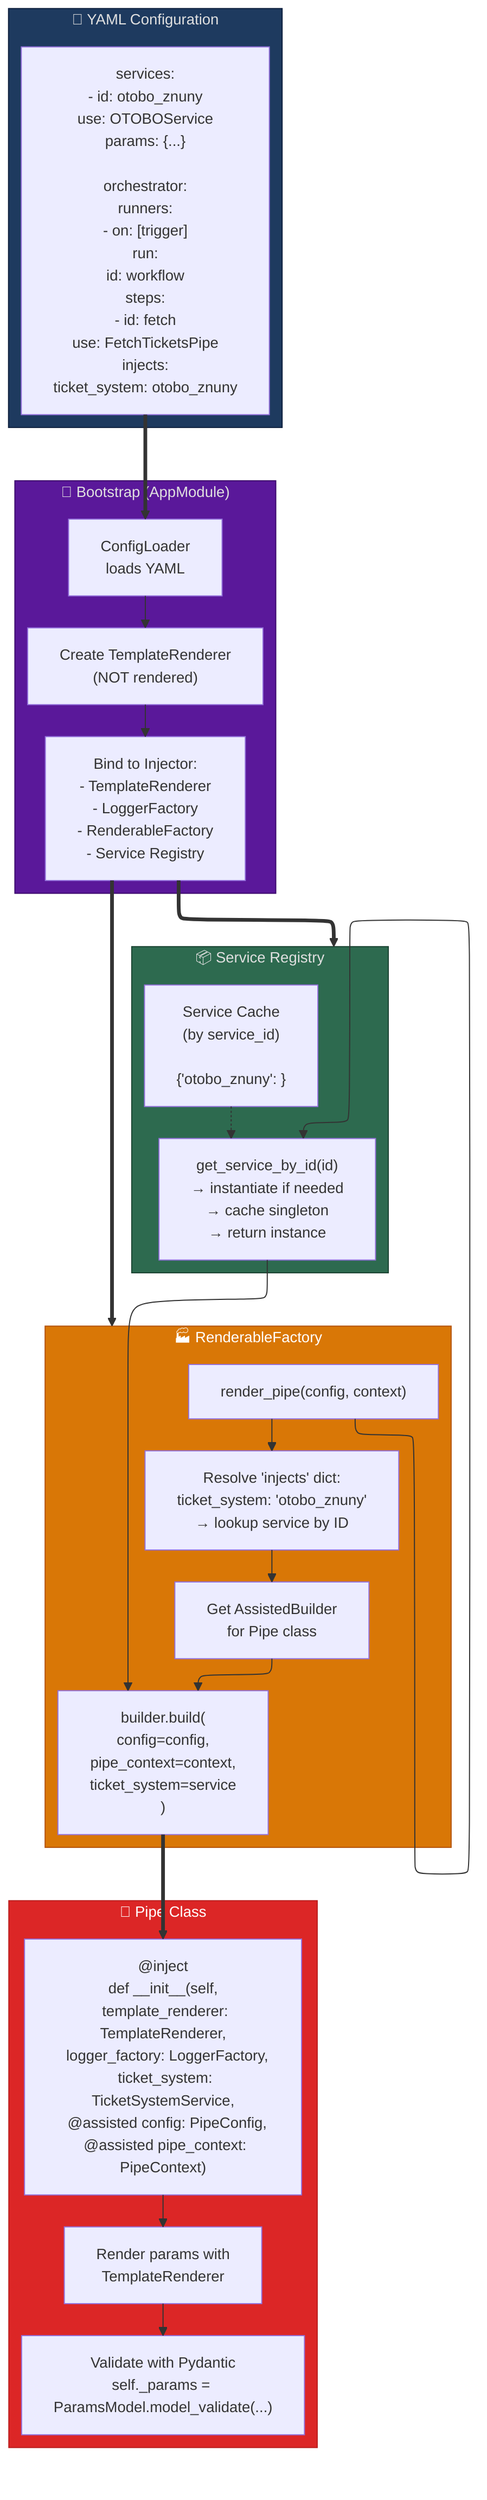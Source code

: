%%{init:{
  "flowchart":{"defaultRenderer":"elk","htmlLabels":true,"curve":"basis"},
  "themeVariables":{"fontSize":"14px","primaryColor":"#3b82f6"}
}}%%

flowchart TB
    subgraph CONFIG["📄 YAML Configuration"]
        YAML["services:<br/>- id: otobo_znuny<br/>  use: OTOBOService<br/>  params: {...}<br/><br/>orchestrator:<br/>  runners:<br/>    - on: [trigger]<br/>      run:<br/>        id: workflow<br/>        steps:<br/>          - id: fetch<br/>            use: FetchTicketsPipe<br/>            injects:<br/>              ticket_system: otobo_znuny"]
    end

    subgraph BOOT["🔧 Bootstrap (AppModule)"]
        direction TB
        LoadConfig["ConfigLoader<br/>loads YAML"]
        CreateRenderer["Create TemplateRenderer<br/>(NOT rendered)"]
        BindServices["Bind to Injector:<br/>- TemplateRenderer<br/>- LoggerFactory<br/>- RenderableFactory<br/>- Service Registry"]

        LoadConfig --> CreateRenderer
        CreateRenderer --> BindServices
    end

    subgraph REGISTRY["📦 Service Registry"]
        direction TB
        ServiceCache["Service Cache<br/>(by service_id)<br/><br/>{'otobo_znuny': <OTOBOService>}"]
        LookupById["get_service_by_id(id)<br/>→ instantiate if needed<br/>→ cache singleton<br/>→ return instance"]

        ServiceCache -.-> LookupById
    end

    subgraph FACTORY["🏭 RenderableFactory"]
        direction TB
        FactoryAPI["render_pipe(config, context)"]
        ResolveInjects["Resolve 'injects' dict:<br/>ticket_system: 'otobo_znuny'<br/>→ lookup service by ID"]
        GetBuilder["Get AssistedBuilder<br/>for Pipe class"]
        CallBuilder["builder.build(<br/>  config=config,<br/>  pipe_context=context,<br/>  ticket_system=service<br/>)"]

        FactoryAPI --> ResolveInjects
        ResolveInjects --> GetBuilder
        GetBuilder --> CallBuilder
    end

    subgraph PIPE["🔧 Pipe Class"]
        direction TB
        Constructor["@inject<br/>def __init__(self,<br/>  template_renderer: TemplateRenderer,<br/>  logger_factory: LoggerFactory,<br/>  ticket_system: TicketSystemService,<br/>  @assisted config: PipeConfig,<br/>  @assisted pipe_context: PipeContext)"]
        RenderParams["Render params with<br/>TemplateRenderer"]
        ValidateParams["Validate with Pydantic<br/>self._params = ParamsModel.model_validate(...)"]

        Constructor --> RenderParams
        RenderParams --> ValidateParams
    end

    YAML ==> LoadConfig
    BindServices ==> REGISTRY
    BindServices ==> FACTORY

    FactoryAPI --> LookupById
    LookupById --> CallBuilder
    CallBuilder ==> Constructor

    style CONFIG fill:#1e3a5f,stroke:#0d1f3d,color:#e0e0e0
    style BOOT fill:#5a189a,stroke:#3c096c,color:#e0e0e0
    style REGISTRY fill:#2d6a4f,stroke:#1b4332,color:#e0e0e0
    style FACTORY fill:#d97706,stroke:#b45309,color:#fff
    style PIPE fill:#dc2626,stroke:#b91c1c,color:#fff